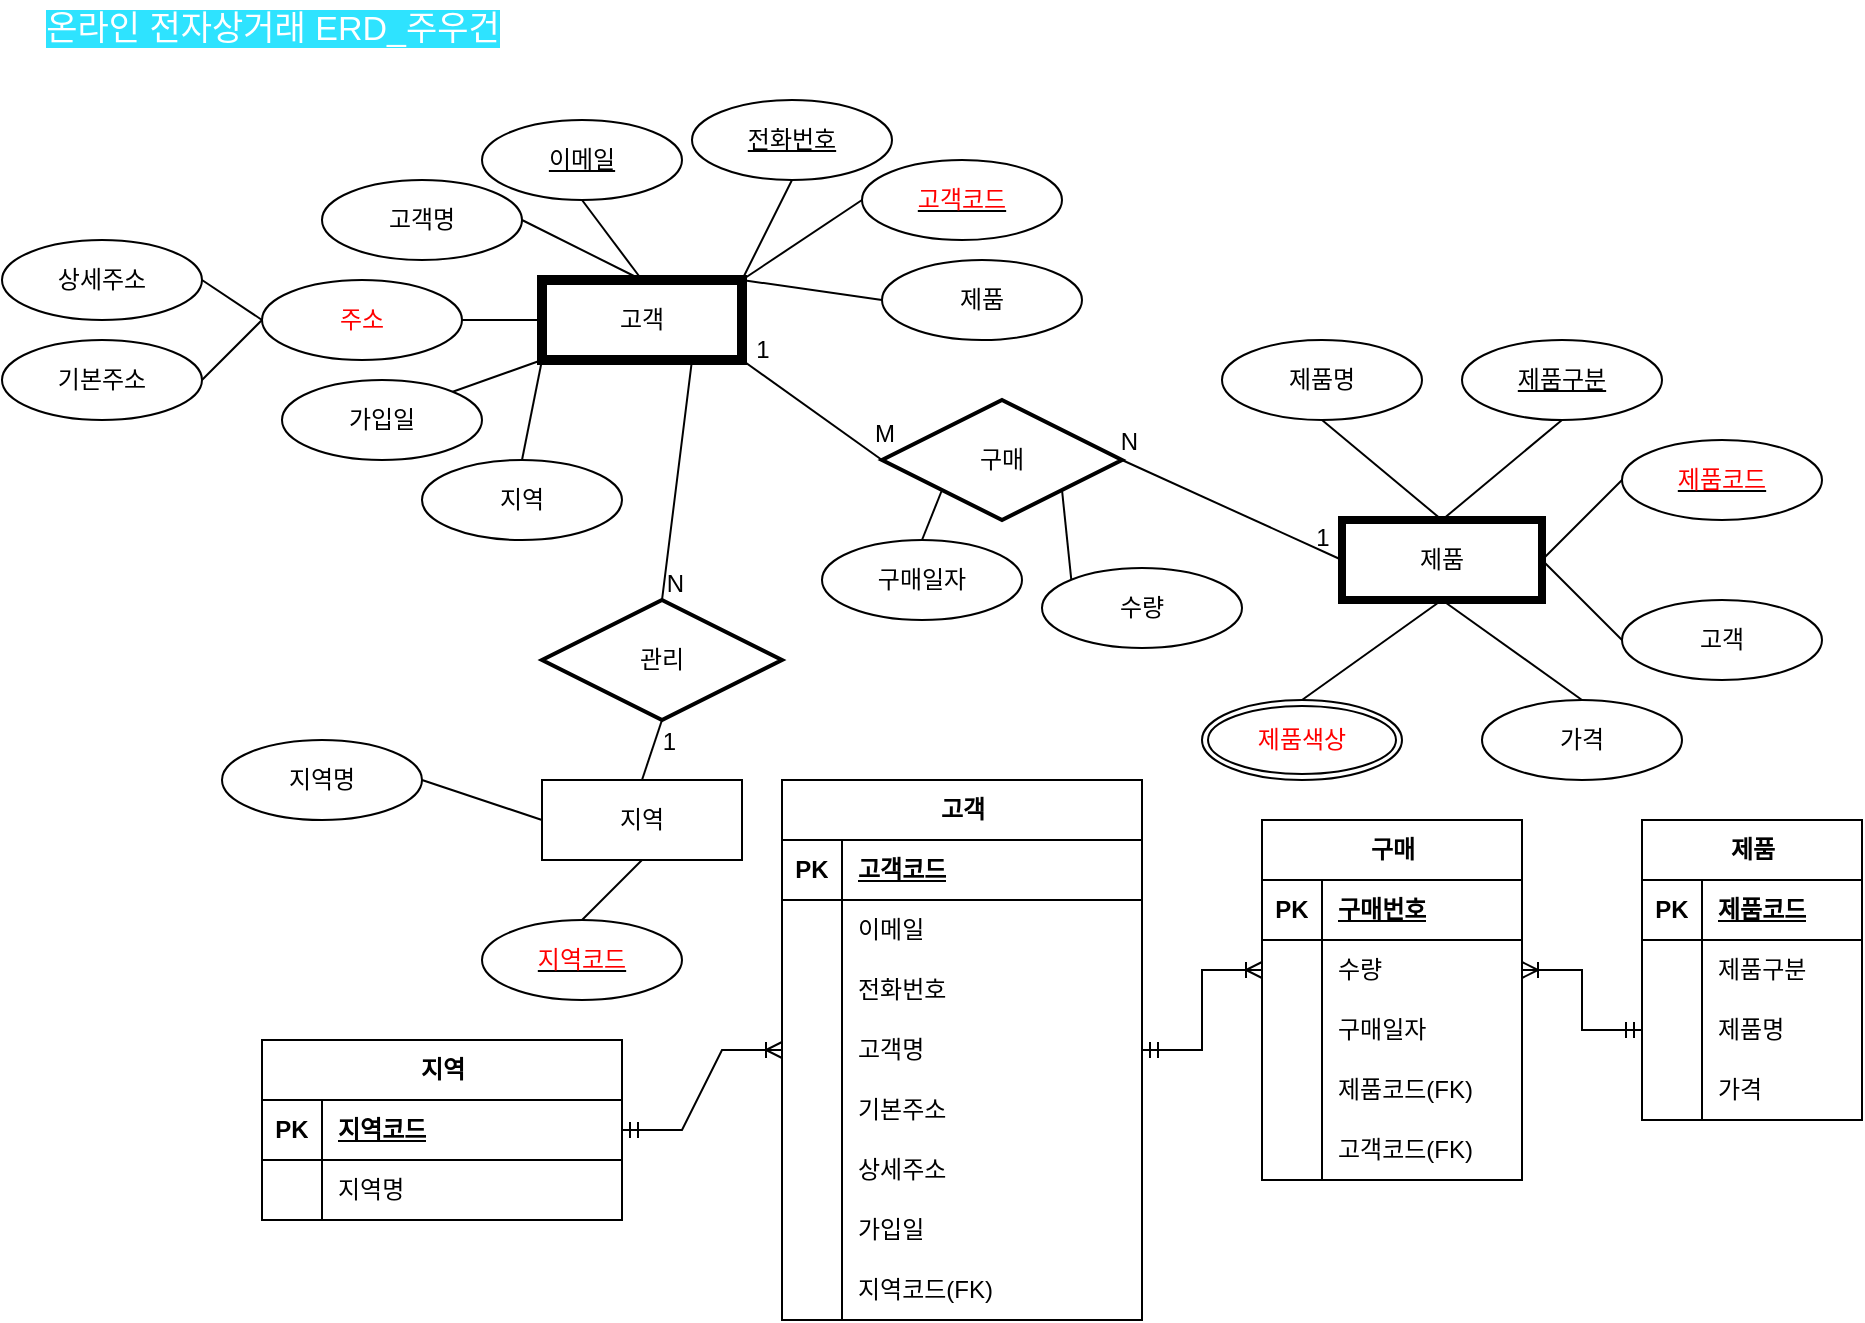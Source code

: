 <mxfile version="22.1.16" type="github">
  <diagram name="페이지-1" id="nj3TY9anS_ZJPsa495sF">
    <mxGraphModel dx="1656" dy="1578" grid="1" gridSize="10" guides="1" tooltips="1" connect="1" arrows="1" fold="1" page="0" pageScale="1" pageWidth="827" pageHeight="1169" background="none" math="0" shadow="0">
      <root>
        <mxCell id="0" />
        <mxCell id="1" parent="0" />
        <mxCell id="F7z5iJE-Bw2obRy6YbAB-9" value="고객" style="whiteSpace=wrap;html=1;align=center;strokeWidth=5;" parent="1" vertex="1">
          <mxGeometry x="-210" y="-460" width="100" height="40" as="geometry" />
        </mxCell>
        <mxCell id="F7z5iJE-Bw2obRy6YbAB-11" value="&lt;u&gt;이메일&lt;/u&gt;" style="ellipse;whiteSpace=wrap;html=1;align=center;" parent="1" vertex="1">
          <mxGeometry x="-240" y="-540" width="100" height="40" as="geometry" />
        </mxCell>
        <mxCell id="F7z5iJE-Bw2obRy6YbAB-12" value="&lt;u&gt;&lt;font color=&quot;#ff0000&quot;&gt;고객코드&lt;/font&gt;&lt;/u&gt;" style="ellipse;whiteSpace=wrap;html=1;align=center;" parent="1" vertex="1">
          <mxGeometry x="-50" y="-520" width="100" height="40" as="geometry" />
        </mxCell>
        <mxCell id="F7z5iJE-Bw2obRy6YbAB-13" value="고객명" style="ellipse;whiteSpace=wrap;html=1;align=center;" parent="1" vertex="1">
          <mxGeometry x="-320" y="-510" width="100" height="40" as="geometry" />
        </mxCell>
        <mxCell id="F7z5iJE-Bw2obRy6YbAB-14" value="제품" style="ellipse;whiteSpace=wrap;html=1;align=center;" parent="1" vertex="1">
          <mxGeometry x="-40" y="-470" width="100" height="40" as="geometry" />
        </mxCell>
        <mxCell id="F7z5iJE-Bw2obRy6YbAB-15" value="&lt;font color=&quot;#ff0000&quot;&gt;주소&lt;/font&gt;" style="ellipse;whiteSpace=wrap;html=1;align=center;rotation=0;" parent="1" vertex="1">
          <mxGeometry x="-350" y="-460" width="100" height="40" as="geometry" />
        </mxCell>
        <mxCell id="F7z5iJE-Bw2obRy6YbAB-16" value="가입일" style="ellipse;whiteSpace=wrap;html=1;align=center;" parent="1" vertex="1">
          <mxGeometry x="-340" y="-410" width="100" height="40" as="geometry" />
        </mxCell>
        <mxCell id="F7z5iJE-Bw2obRy6YbAB-17" value="&lt;u&gt;전화번호&lt;/u&gt;" style="ellipse;whiteSpace=wrap;html=1;align=center;" parent="1" vertex="1">
          <mxGeometry x="-135" y="-550" width="100" height="40" as="geometry" />
        </mxCell>
        <mxCell id="F7z5iJE-Bw2obRy6YbAB-18" value="지역" style="ellipse;whiteSpace=wrap;html=1;align=center;" parent="1" vertex="1">
          <mxGeometry x="-270" y="-370" width="100" height="40" as="geometry" />
        </mxCell>
        <mxCell id="F7z5iJE-Bw2obRy6YbAB-20" value="" style="endArrow=none;html=1;rounded=0;exitX=0;exitY=0.5;exitDx=0;exitDy=0;entryX=1;entryY=0;entryDx=0;entryDy=0;" parent="1" source="F7z5iJE-Bw2obRy6YbAB-12" target="F7z5iJE-Bw2obRy6YbAB-9" edge="1">
          <mxGeometry relative="1" as="geometry">
            <mxPoint x="90" y="-260" as="sourcePoint" />
            <mxPoint x="160" y="-280" as="targetPoint" />
          </mxGeometry>
        </mxCell>
        <mxCell id="F7z5iJE-Bw2obRy6YbAB-21" value="" style="endArrow=none;html=1;rounded=0;exitX=1;exitY=0;exitDx=0;exitDy=0;entryX=0;entryY=0.5;entryDx=0;entryDy=0;" parent="1" source="F7z5iJE-Bw2obRy6YbAB-9" target="F7z5iJE-Bw2obRy6YbAB-14" edge="1">
          <mxGeometry relative="1" as="geometry">
            <mxPoint x="30" y="-260" as="sourcePoint" />
            <mxPoint x="100" y="-280" as="targetPoint" />
          </mxGeometry>
        </mxCell>
        <mxCell id="F7z5iJE-Bw2obRy6YbAB-22" value="" style="endArrow=none;html=1;rounded=0;exitX=0;exitY=1;exitDx=0;exitDy=0;entryX=0.5;entryY=0;entryDx=0;entryDy=0;" parent="1" source="F7z5iJE-Bw2obRy6YbAB-9" target="F7z5iJE-Bw2obRy6YbAB-18" edge="1">
          <mxGeometry relative="1" as="geometry">
            <mxPoint x="-70" y="-260" as="sourcePoint" />
            <mxPoint y="-280" as="targetPoint" />
          </mxGeometry>
        </mxCell>
        <mxCell id="F7z5iJE-Bw2obRy6YbAB-23" value="" style="endArrow=none;html=1;rounded=0;entryX=0;entryY=1;entryDx=0;entryDy=0;exitX=1;exitY=0;exitDx=0;exitDy=0;" parent="1" source="F7z5iJE-Bw2obRy6YbAB-16" target="F7z5iJE-Bw2obRy6YbAB-9" edge="1">
          <mxGeometry relative="1" as="geometry">
            <mxPoint x="-170" y="-260" as="sourcePoint" />
            <mxPoint x="-100" y="-280" as="targetPoint" />
          </mxGeometry>
        </mxCell>
        <mxCell id="F7z5iJE-Bw2obRy6YbAB-24" value="" style="endArrow=none;html=1;rounded=0;exitX=1;exitY=0.5;exitDx=0;exitDy=0;entryX=0;entryY=0.5;entryDx=0;entryDy=0;" parent="1" source="F7z5iJE-Bw2obRy6YbAB-15" target="F7z5iJE-Bw2obRy6YbAB-9" edge="1">
          <mxGeometry relative="1" as="geometry">
            <mxPoint x="160" y="-280" as="sourcePoint" />
            <mxPoint x="230" y="-300" as="targetPoint" />
          </mxGeometry>
        </mxCell>
        <mxCell id="F7z5iJE-Bw2obRy6YbAB-25" value="" style="endArrow=none;html=1;rounded=0;exitX=1;exitY=0.5;exitDx=0;exitDy=0;entryX=0.5;entryY=0;entryDx=0;entryDy=0;" parent="1" source="F7z5iJE-Bw2obRy6YbAB-13" target="F7z5iJE-Bw2obRy6YbAB-9" edge="1">
          <mxGeometry relative="1" as="geometry">
            <mxPoint x="160" y="-310" as="sourcePoint" />
            <mxPoint x="230" y="-330" as="targetPoint" />
          </mxGeometry>
        </mxCell>
        <mxCell id="F7z5iJE-Bw2obRy6YbAB-26" value="" style="endArrow=none;html=1;rounded=0;exitX=0.5;exitY=0;exitDx=0;exitDy=0;entryX=0.5;entryY=1;entryDx=0;entryDy=0;" parent="1" source="F7z5iJE-Bw2obRy6YbAB-9" target="F7z5iJE-Bw2obRy6YbAB-11" edge="1">
          <mxGeometry relative="1" as="geometry">
            <mxPoint x="160" y="-330" as="sourcePoint" />
            <mxPoint x="230" y="-350" as="targetPoint" />
          </mxGeometry>
        </mxCell>
        <mxCell id="F7z5iJE-Bw2obRy6YbAB-27" value="" style="endArrow=none;html=1;rounded=0;entryX=0.5;entryY=1;entryDx=0;entryDy=0;exitX=1;exitY=0;exitDx=0;exitDy=0;" parent="1" source="F7z5iJE-Bw2obRy6YbAB-9" target="F7z5iJE-Bw2obRy6YbAB-17" edge="1">
          <mxGeometry relative="1" as="geometry">
            <mxPoint x="-150" y="-470" as="sourcePoint" />
            <mxPoint x="-80" y="-490" as="targetPoint" />
          </mxGeometry>
        </mxCell>
        <mxCell id="F7z5iJE-Bw2obRy6YbAB-28" value="상세주소" style="ellipse;whiteSpace=wrap;html=1;align=center;" parent="1" vertex="1">
          <mxGeometry x="-480" y="-480" width="100" height="40" as="geometry" />
        </mxCell>
        <mxCell id="F7z5iJE-Bw2obRy6YbAB-29" value="기본주소" style="ellipse;whiteSpace=wrap;html=1;align=center;" parent="1" vertex="1">
          <mxGeometry x="-480" y="-430" width="100" height="40" as="geometry" />
        </mxCell>
        <mxCell id="F7z5iJE-Bw2obRy6YbAB-30" value="" style="endArrow=none;html=1;rounded=0;exitX=1;exitY=0.5;exitDx=0;exitDy=0;entryX=0;entryY=0.5;entryDx=0;entryDy=0;" parent="1" source="F7z5iJE-Bw2obRy6YbAB-28" target="F7z5iJE-Bw2obRy6YbAB-15" edge="1">
          <mxGeometry relative="1" as="geometry">
            <mxPoint x="120" y="-270" as="sourcePoint" />
            <mxPoint x="280" y="-270" as="targetPoint" />
          </mxGeometry>
        </mxCell>
        <mxCell id="F7z5iJE-Bw2obRy6YbAB-31" value="" style="endArrow=none;html=1;rounded=0;entryX=0;entryY=0.5;entryDx=0;entryDy=0;exitX=1;exitY=0.5;exitDx=0;exitDy=0;" parent="1" source="F7z5iJE-Bw2obRy6YbAB-29" target="F7z5iJE-Bw2obRy6YbAB-15" edge="1">
          <mxGeometry relative="1" as="geometry">
            <mxPoint x="120" y="-270" as="sourcePoint" />
            <mxPoint x="280" y="-270" as="targetPoint" />
          </mxGeometry>
        </mxCell>
        <mxCell id="F7z5iJE-Bw2obRy6YbAB-32" value="지역" style="whiteSpace=wrap;html=1;align=center;" parent="1" vertex="1">
          <mxGeometry x="-210" y="-210" width="100" height="40" as="geometry" />
        </mxCell>
        <mxCell id="F7z5iJE-Bw2obRy6YbAB-33" value="지역명" style="ellipse;whiteSpace=wrap;html=1;align=center;" parent="1" vertex="1">
          <mxGeometry x="-370" y="-230" width="100" height="40" as="geometry" />
        </mxCell>
        <mxCell id="F7z5iJE-Bw2obRy6YbAB-34" value="&lt;u&gt;&lt;font color=&quot;#ff0000&quot;&gt;지역코드&lt;/font&gt;&lt;/u&gt;" style="ellipse;whiteSpace=wrap;html=1;align=center;" parent="1" vertex="1">
          <mxGeometry x="-240" y="-140" width="100" height="40" as="geometry" />
        </mxCell>
        <mxCell id="F7z5iJE-Bw2obRy6YbAB-35" value="" style="endArrow=none;html=1;rounded=0;entryX=0.5;entryY=0;entryDx=0;entryDy=0;exitX=0.5;exitY=1;exitDx=0;exitDy=0;" parent="1" source="F7z5iJE-Bw2obRy6YbAB-32" target="F7z5iJE-Bw2obRy6YbAB-34" edge="1">
          <mxGeometry relative="1" as="geometry">
            <mxPoint x="-50" y="-150" as="sourcePoint" />
            <mxPoint x="110" y="-150" as="targetPoint" />
          </mxGeometry>
        </mxCell>
        <mxCell id="F7z5iJE-Bw2obRy6YbAB-36" value="" style="endArrow=none;html=1;rounded=0;exitX=1;exitY=0.5;exitDx=0;exitDy=0;entryX=0;entryY=0.5;entryDx=0;entryDy=0;" parent="1" source="F7z5iJE-Bw2obRy6YbAB-33" target="F7z5iJE-Bw2obRy6YbAB-32" edge="1">
          <mxGeometry relative="1" as="geometry">
            <mxPoint x="110" y="-220" as="sourcePoint" />
            <mxPoint x="-220" y="-170" as="targetPoint" />
          </mxGeometry>
        </mxCell>
        <mxCell id="F7z5iJE-Bw2obRy6YbAB-37" value="제품" style="whiteSpace=wrap;html=1;align=center;strokeWidth=4;" parent="1" vertex="1">
          <mxGeometry x="190" y="-340" width="100" height="40" as="geometry" />
        </mxCell>
        <mxCell id="F7z5iJE-Bw2obRy6YbAB-38" value="제품명" style="ellipse;whiteSpace=wrap;html=1;align=center;" parent="1" vertex="1">
          <mxGeometry x="130" y="-430" width="100" height="40" as="geometry" />
        </mxCell>
        <mxCell id="F7z5iJE-Bw2obRy6YbAB-39" value="&lt;u&gt;&lt;font color=&quot;#ff0000&quot;&gt;제품코드&lt;/font&gt;&lt;/u&gt;" style="ellipse;whiteSpace=wrap;html=1;align=center;" parent="1" vertex="1">
          <mxGeometry x="330" y="-380" width="100" height="40" as="geometry" />
        </mxCell>
        <mxCell id="F7z5iJE-Bw2obRy6YbAB-40" value="고객" style="ellipse;whiteSpace=wrap;html=1;align=center;" parent="1" vertex="1">
          <mxGeometry x="330" y="-300" width="100" height="40" as="geometry" />
        </mxCell>
        <mxCell id="F7z5iJE-Bw2obRy6YbAB-42" value="&lt;u&gt;제품구분&lt;/u&gt;" style="ellipse;whiteSpace=wrap;html=1;align=center;" parent="1" vertex="1">
          <mxGeometry x="250" y="-430" width="100" height="40" as="geometry" />
        </mxCell>
        <mxCell id="F7z5iJE-Bw2obRy6YbAB-43" value="가격" style="ellipse;whiteSpace=wrap;html=1;align=center;" parent="1" vertex="1">
          <mxGeometry x="260" y="-250" width="100" height="40" as="geometry" />
        </mxCell>
        <mxCell id="F7z5iJE-Bw2obRy6YbAB-44" value="" style="endArrow=none;html=1;rounded=0;exitX=0;exitY=0.5;exitDx=0;exitDy=0;entryX=1;entryY=0.5;entryDx=0;entryDy=0;" parent="1" source="F7z5iJE-Bw2obRy6YbAB-39" target="F7z5iJE-Bw2obRy6YbAB-37" edge="1">
          <mxGeometry relative="1" as="geometry">
            <mxPoint x="490" y="-140" as="sourcePoint" />
            <mxPoint x="560" y="-160" as="targetPoint" />
          </mxGeometry>
        </mxCell>
        <mxCell id="F7z5iJE-Bw2obRy6YbAB-45" value="" style="endArrow=none;html=1;rounded=0;exitX=1;exitY=0.5;exitDx=0;exitDy=0;entryX=0;entryY=0.5;entryDx=0;entryDy=0;" parent="1" source="F7z5iJE-Bw2obRy6YbAB-37" target="F7z5iJE-Bw2obRy6YbAB-40" edge="1">
          <mxGeometry relative="1" as="geometry">
            <mxPoint x="430" y="-140" as="sourcePoint" />
            <mxPoint x="500" y="-160" as="targetPoint" />
          </mxGeometry>
        </mxCell>
        <mxCell id="F7z5iJE-Bw2obRy6YbAB-46" value="" style="endArrow=none;html=1;rounded=0;exitX=0.5;exitY=1;exitDx=0;exitDy=0;entryX=0.5;entryY=0;entryDx=0;entryDy=0;" parent="1" source="F7z5iJE-Bw2obRy6YbAB-37" target="F7z5iJE-Bw2obRy6YbAB-43" edge="1">
          <mxGeometry relative="1" as="geometry">
            <mxPoint x="330" y="-140" as="sourcePoint" />
            <mxPoint x="400" y="-160" as="targetPoint" />
          </mxGeometry>
        </mxCell>
        <mxCell id="F7z5iJE-Bw2obRy6YbAB-47" value="" style="endArrow=none;html=1;rounded=0;entryX=0.5;entryY=1;entryDx=0;entryDy=0;exitX=0.5;exitY=0;exitDx=0;exitDy=0;" parent="1" source="F7z5iJE-Bw2obRy6YbAB-52" target="F7z5iJE-Bw2obRy6YbAB-37" edge="1">
          <mxGeometry relative="1" as="geometry">
            <mxPoint x="180" y="-280" as="sourcePoint" />
            <mxPoint x="300" y="-160" as="targetPoint" />
          </mxGeometry>
        </mxCell>
        <mxCell id="F7z5iJE-Bw2obRy6YbAB-50" value="" style="endArrow=none;html=1;rounded=0;exitX=0.5;exitY=0;exitDx=0;exitDy=0;entryX=0.5;entryY=1;entryDx=0;entryDy=0;" parent="1" source="F7z5iJE-Bw2obRy6YbAB-37" target="F7z5iJE-Bw2obRy6YbAB-38" edge="1">
          <mxGeometry relative="1" as="geometry">
            <mxPoint x="560" y="-210" as="sourcePoint" />
            <mxPoint x="630" y="-230" as="targetPoint" />
          </mxGeometry>
        </mxCell>
        <mxCell id="F7z5iJE-Bw2obRy6YbAB-51" value="" style="endArrow=none;html=1;rounded=0;entryX=0.5;entryY=1;entryDx=0;entryDy=0;exitX=0.5;exitY=0;exitDx=0;exitDy=0;" parent="1" source="F7z5iJE-Bw2obRy6YbAB-37" target="F7z5iJE-Bw2obRy6YbAB-42" edge="1">
          <mxGeometry relative="1" as="geometry">
            <mxPoint x="250" y="-350" as="sourcePoint" />
            <mxPoint x="320" y="-370" as="targetPoint" />
          </mxGeometry>
        </mxCell>
        <mxCell id="F7z5iJE-Bw2obRy6YbAB-52" value="&lt;font color=&quot;#ff0000&quot;&gt;제품색상&lt;/font&gt;" style="ellipse;shape=doubleEllipse;margin=3;whiteSpace=wrap;html=1;align=center;" parent="1" vertex="1">
          <mxGeometry x="120" y="-250" width="100" height="40" as="geometry" />
        </mxCell>
        <mxCell id="F7z5iJE-Bw2obRy6YbAB-55" value="구매" style="shape=rhombus;perimeter=rhombusPerimeter;whiteSpace=wrap;html=1;align=center;strokeWidth=2;" parent="1" vertex="1">
          <mxGeometry x="-40" y="-400" width="120" height="60" as="geometry" />
        </mxCell>
        <mxCell id="F7z5iJE-Bw2obRy6YbAB-58" value="" style="endArrow=none;html=1;rounded=0;exitX=1;exitY=1;exitDx=0;exitDy=0;entryX=0;entryY=0.5;entryDx=0;entryDy=0;" parent="1" source="F7z5iJE-Bw2obRy6YbAB-9" target="F7z5iJE-Bw2obRy6YbAB-55" edge="1">
          <mxGeometry relative="1" as="geometry">
            <mxPoint x="-150" y="-270" as="sourcePoint" />
            <mxPoint x="10" y="-270" as="targetPoint" />
          </mxGeometry>
        </mxCell>
        <mxCell id="F7z5iJE-Bw2obRy6YbAB-59" value="N" style="resizable=0;html=1;whiteSpace=wrap;align=right;verticalAlign=bottom;" parent="F7z5iJE-Bw2obRy6YbAB-58" connectable="0" vertex="1">
          <mxGeometry x="1" relative="1" as="geometry">
            <mxPoint x="130" as="offset" />
          </mxGeometry>
        </mxCell>
        <mxCell id="F7z5iJE-Bw2obRy6YbAB-62" value="" style="endArrow=none;html=1;rounded=0;entryX=0;entryY=0.5;entryDx=0;entryDy=0;exitX=1;exitY=0.5;exitDx=0;exitDy=0;" parent="1" source="F7z5iJE-Bw2obRy6YbAB-55" target="F7z5iJE-Bw2obRy6YbAB-37" edge="1">
          <mxGeometry relative="1" as="geometry">
            <mxPoint x="-150" y="-270" as="sourcePoint" />
            <mxPoint x="10" y="-270" as="targetPoint" />
          </mxGeometry>
        </mxCell>
        <mxCell id="F7z5iJE-Bw2obRy6YbAB-63" value="M" style="text;html=1;align=center;verticalAlign=middle;resizable=0;points=[];autosize=1;strokeColor=none;fillColor=none;rotation=0;" parent="1" vertex="1">
          <mxGeometry x="-54" y="-398" width="30" height="30" as="geometry" />
        </mxCell>
        <mxCell id="F7z5iJE-Bw2obRy6YbAB-64" value="관리" style="shape=rhombus;perimeter=rhombusPerimeter;whiteSpace=wrap;html=1;align=center;strokeWidth=2;" parent="1" vertex="1">
          <mxGeometry x="-210" y="-300" width="120" height="60" as="geometry" />
        </mxCell>
        <mxCell id="F7z5iJE-Bw2obRy6YbAB-65" value="" style="endArrow=none;html=1;rounded=0;exitX=0.75;exitY=1;exitDx=0;exitDy=0;entryX=0.5;entryY=0;entryDx=0;entryDy=0;" parent="1" source="F7z5iJE-Bw2obRy6YbAB-9" target="F7z5iJE-Bw2obRy6YbAB-64" edge="1">
          <mxGeometry relative="1" as="geometry">
            <mxPoint x="-150" y="-270" as="sourcePoint" />
            <mxPoint x="10" y="-270" as="targetPoint" />
          </mxGeometry>
        </mxCell>
        <mxCell id="F7z5iJE-Bw2obRy6YbAB-66" value="N" style="resizable=0;html=1;whiteSpace=wrap;align=right;verticalAlign=bottom;" parent="F7z5iJE-Bw2obRy6YbAB-65" connectable="0" vertex="1">
          <mxGeometry x="1" relative="1" as="geometry">
            <mxPoint x="13" as="offset" />
          </mxGeometry>
        </mxCell>
        <mxCell id="F7z5iJE-Bw2obRy6YbAB-67" value="" style="endArrow=none;html=1;rounded=0;entryX=0.5;entryY=1;entryDx=0;entryDy=0;exitX=0.5;exitY=0;exitDx=0;exitDy=0;" parent="1" source="F7z5iJE-Bw2obRy6YbAB-32" target="F7z5iJE-Bw2obRy6YbAB-64" edge="1">
          <mxGeometry relative="1" as="geometry">
            <mxPoint x="-150" y="-270" as="sourcePoint" />
            <mxPoint x="10" y="-270" as="targetPoint" />
          </mxGeometry>
        </mxCell>
        <mxCell id="F7z5iJE-Bw2obRy6YbAB-68" value="1" style="resizable=0;html=1;whiteSpace=wrap;align=right;verticalAlign=bottom;" parent="F7z5iJE-Bw2obRy6YbAB-67" connectable="0" vertex="1">
          <mxGeometry x="1" relative="1" as="geometry">
            <mxPoint x="9" y="19" as="offset" />
          </mxGeometry>
        </mxCell>
        <mxCell id="F7z5iJE-Bw2obRy6YbAB-69" value="1" style="text;html=1;align=center;verticalAlign=middle;resizable=0;points=[];autosize=1;strokeColor=none;fillColor=none;" parent="1" vertex="1">
          <mxGeometry x="165" y="-346" width="30" height="30" as="geometry" />
        </mxCell>
        <mxCell id="F7z5iJE-Bw2obRy6YbAB-70" value="1" style="text;html=1;align=center;verticalAlign=middle;resizable=0;points=[];autosize=1;strokeColor=none;fillColor=none;" parent="1" vertex="1">
          <mxGeometry x="-115" y="-440" width="30" height="30" as="geometry" />
        </mxCell>
        <mxCell id="F7z5iJE-Bw2obRy6YbAB-71" value="구매일자" style="ellipse;whiteSpace=wrap;html=1;align=center;" parent="1" vertex="1">
          <mxGeometry x="-70" y="-330" width="100" height="40" as="geometry" />
        </mxCell>
        <mxCell id="F7z5iJE-Bw2obRy6YbAB-72" value="수량" style="ellipse;whiteSpace=wrap;html=1;align=center;" parent="1" vertex="1">
          <mxGeometry x="40" y="-316" width="100" height="40" as="geometry" />
        </mxCell>
        <mxCell id="F7z5iJE-Bw2obRy6YbAB-75" value="" style="endArrow=none;html=1;rounded=0;entryX=0;entryY=1;entryDx=0;entryDy=0;exitX=0.5;exitY=0;exitDx=0;exitDy=0;" parent="1" source="F7z5iJE-Bw2obRy6YbAB-71" target="F7z5iJE-Bw2obRy6YbAB-55" edge="1">
          <mxGeometry relative="1" as="geometry">
            <mxPoint x="-150" y="-270" as="sourcePoint" />
            <mxPoint x="10" y="-270" as="targetPoint" />
          </mxGeometry>
        </mxCell>
        <mxCell id="F7z5iJE-Bw2obRy6YbAB-78" value="" style="endArrow=none;html=1;rounded=0;entryX=0;entryY=0;entryDx=0;entryDy=0;exitX=1;exitY=1;exitDx=0;exitDy=0;" parent="1" source="F7z5iJE-Bw2obRy6YbAB-55" target="F7z5iJE-Bw2obRy6YbAB-72" edge="1">
          <mxGeometry relative="1" as="geometry">
            <mxPoint x="-150" y="-270" as="sourcePoint" />
            <mxPoint x="10" y="-270" as="targetPoint" />
          </mxGeometry>
        </mxCell>
        <mxCell id="F7z5iJE-Bw2obRy6YbAB-80" value="&lt;font style=&quot;font-size: 17px; background-color: rgb(46, 227, 255);&quot; color=&quot;#ffffff&quot;&gt;온라인 전자상거래 ERD_주우건&lt;/font&gt;" style="text;html=1;align=center;verticalAlign=middle;resizable=0;points=[];autosize=1;strokeColor=none;fillColor=none;strokeWidth=0;" parent="1" vertex="1">
          <mxGeometry x="-480" y="-600" width="270" height="30" as="geometry" />
        </mxCell>
        <mxCell id="hlbPYhZbtgdgtaHODrl--48" value="제품" style="shape=table;startSize=30;container=1;collapsible=1;childLayout=tableLayout;fixedRows=1;rowLines=0;fontStyle=1;align=center;resizeLast=1;html=1;" vertex="1" parent="1">
          <mxGeometry x="340" y="-190" width="110" height="150" as="geometry" />
        </mxCell>
        <mxCell id="hlbPYhZbtgdgtaHODrl--49" value="" style="shape=tableRow;horizontal=0;startSize=0;swimlaneHead=0;swimlaneBody=0;fillColor=none;collapsible=0;dropTarget=0;points=[[0,0.5],[1,0.5]];portConstraint=eastwest;top=0;left=0;right=0;bottom=1;" vertex="1" parent="hlbPYhZbtgdgtaHODrl--48">
          <mxGeometry y="30" width="110" height="30" as="geometry" />
        </mxCell>
        <mxCell id="hlbPYhZbtgdgtaHODrl--50" value="PK" style="shape=partialRectangle;connectable=0;fillColor=none;top=0;left=0;bottom=0;right=0;fontStyle=1;overflow=hidden;whiteSpace=wrap;html=1;" vertex="1" parent="hlbPYhZbtgdgtaHODrl--49">
          <mxGeometry width="30" height="30" as="geometry">
            <mxRectangle width="30" height="30" as="alternateBounds" />
          </mxGeometry>
        </mxCell>
        <mxCell id="hlbPYhZbtgdgtaHODrl--51" value="제품코드" style="shape=partialRectangle;connectable=0;fillColor=none;top=0;left=0;bottom=0;right=0;align=left;spacingLeft=6;fontStyle=5;overflow=hidden;whiteSpace=wrap;html=1;" vertex="1" parent="hlbPYhZbtgdgtaHODrl--49">
          <mxGeometry x="30" width="80" height="30" as="geometry">
            <mxRectangle width="80" height="30" as="alternateBounds" />
          </mxGeometry>
        </mxCell>
        <mxCell id="hlbPYhZbtgdgtaHODrl--52" value="" style="shape=tableRow;horizontal=0;startSize=0;swimlaneHead=0;swimlaneBody=0;fillColor=none;collapsible=0;dropTarget=0;points=[[0,0.5],[1,0.5]];portConstraint=eastwest;top=0;left=0;right=0;bottom=0;" vertex="1" parent="hlbPYhZbtgdgtaHODrl--48">
          <mxGeometry y="60" width="110" height="30" as="geometry" />
        </mxCell>
        <mxCell id="hlbPYhZbtgdgtaHODrl--53" value="" style="shape=partialRectangle;connectable=0;fillColor=none;top=0;left=0;bottom=0;right=0;editable=1;overflow=hidden;whiteSpace=wrap;html=1;" vertex="1" parent="hlbPYhZbtgdgtaHODrl--52">
          <mxGeometry width="30" height="30" as="geometry">
            <mxRectangle width="30" height="30" as="alternateBounds" />
          </mxGeometry>
        </mxCell>
        <mxCell id="hlbPYhZbtgdgtaHODrl--54" value="제품구분" style="shape=partialRectangle;connectable=0;fillColor=none;top=0;left=0;bottom=0;right=0;align=left;spacingLeft=6;overflow=hidden;whiteSpace=wrap;html=1;" vertex="1" parent="hlbPYhZbtgdgtaHODrl--52">
          <mxGeometry x="30" width="80" height="30" as="geometry">
            <mxRectangle width="80" height="30" as="alternateBounds" />
          </mxGeometry>
        </mxCell>
        <mxCell id="hlbPYhZbtgdgtaHODrl--55" value="" style="shape=tableRow;horizontal=0;startSize=0;swimlaneHead=0;swimlaneBody=0;fillColor=none;collapsible=0;dropTarget=0;points=[[0,0.5],[1,0.5]];portConstraint=eastwest;top=0;left=0;right=0;bottom=0;" vertex="1" parent="hlbPYhZbtgdgtaHODrl--48">
          <mxGeometry y="90" width="110" height="30" as="geometry" />
        </mxCell>
        <mxCell id="hlbPYhZbtgdgtaHODrl--56" value="" style="shape=partialRectangle;connectable=0;fillColor=none;top=0;left=0;bottom=0;right=0;editable=1;overflow=hidden;whiteSpace=wrap;html=1;" vertex="1" parent="hlbPYhZbtgdgtaHODrl--55">
          <mxGeometry width="30" height="30" as="geometry">
            <mxRectangle width="30" height="30" as="alternateBounds" />
          </mxGeometry>
        </mxCell>
        <mxCell id="hlbPYhZbtgdgtaHODrl--57" value="제품명" style="shape=partialRectangle;connectable=0;fillColor=none;top=0;left=0;bottom=0;right=0;align=left;spacingLeft=6;overflow=hidden;whiteSpace=wrap;html=1;" vertex="1" parent="hlbPYhZbtgdgtaHODrl--55">
          <mxGeometry x="30" width="80" height="30" as="geometry">
            <mxRectangle width="80" height="30" as="alternateBounds" />
          </mxGeometry>
        </mxCell>
        <mxCell id="hlbPYhZbtgdgtaHODrl--58" value="" style="shape=tableRow;horizontal=0;startSize=0;swimlaneHead=0;swimlaneBody=0;fillColor=none;collapsible=0;dropTarget=0;points=[[0,0.5],[1,0.5]];portConstraint=eastwest;top=0;left=0;right=0;bottom=0;" vertex="1" parent="hlbPYhZbtgdgtaHODrl--48">
          <mxGeometry y="120" width="110" height="30" as="geometry" />
        </mxCell>
        <mxCell id="hlbPYhZbtgdgtaHODrl--59" value="" style="shape=partialRectangle;connectable=0;fillColor=none;top=0;left=0;bottom=0;right=0;editable=1;overflow=hidden;whiteSpace=wrap;html=1;" vertex="1" parent="hlbPYhZbtgdgtaHODrl--58">
          <mxGeometry width="30" height="30" as="geometry">
            <mxRectangle width="30" height="30" as="alternateBounds" />
          </mxGeometry>
        </mxCell>
        <mxCell id="hlbPYhZbtgdgtaHODrl--60" value="가격" style="shape=partialRectangle;connectable=0;fillColor=none;top=0;left=0;bottom=0;right=0;align=left;spacingLeft=6;overflow=hidden;whiteSpace=wrap;html=1;" vertex="1" parent="hlbPYhZbtgdgtaHODrl--58">
          <mxGeometry x="30" width="80" height="30" as="geometry">
            <mxRectangle width="80" height="30" as="alternateBounds" />
          </mxGeometry>
        </mxCell>
        <mxCell id="hlbPYhZbtgdgtaHODrl--78" value="지역" style="shape=table;startSize=30;container=1;collapsible=1;childLayout=tableLayout;fixedRows=1;rowLines=0;fontStyle=1;align=center;resizeLast=1;html=1;" vertex="1" parent="1">
          <mxGeometry x="-350" y="-80" width="180" height="90" as="geometry" />
        </mxCell>
        <mxCell id="hlbPYhZbtgdgtaHODrl--79" value="" style="shape=tableRow;horizontal=0;startSize=0;swimlaneHead=0;swimlaneBody=0;fillColor=none;collapsible=0;dropTarget=0;points=[[0,0.5],[1,0.5]];portConstraint=eastwest;top=0;left=0;right=0;bottom=1;" vertex="1" parent="hlbPYhZbtgdgtaHODrl--78">
          <mxGeometry y="30" width="180" height="30" as="geometry" />
        </mxCell>
        <mxCell id="hlbPYhZbtgdgtaHODrl--80" value="PK" style="shape=partialRectangle;connectable=0;fillColor=none;top=0;left=0;bottom=0;right=0;fontStyle=1;overflow=hidden;whiteSpace=wrap;html=1;" vertex="1" parent="hlbPYhZbtgdgtaHODrl--79">
          <mxGeometry width="30" height="30" as="geometry">
            <mxRectangle width="30" height="30" as="alternateBounds" />
          </mxGeometry>
        </mxCell>
        <mxCell id="hlbPYhZbtgdgtaHODrl--81" value="지역코드" style="shape=partialRectangle;connectable=0;fillColor=none;top=0;left=0;bottom=0;right=0;align=left;spacingLeft=6;fontStyle=5;overflow=hidden;whiteSpace=wrap;html=1;" vertex="1" parent="hlbPYhZbtgdgtaHODrl--79">
          <mxGeometry x="30" width="150" height="30" as="geometry">
            <mxRectangle width="150" height="30" as="alternateBounds" />
          </mxGeometry>
        </mxCell>
        <mxCell id="hlbPYhZbtgdgtaHODrl--82" value="" style="shape=tableRow;horizontal=0;startSize=0;swimlaneHead=0;swimlaneBody=0;fillColor=none;collapsible=0;dropTarget=0;points=[[0,0.5],[1,0.5]];portConstraint=eastwest;top=0;left=0;right=0;bottom=0;" vertex="1" parent="hlbPYhZbtgdgtaHODrl--78">
          <mxGeometry y="60" width="180" height="30" as="geometry" />
        </mxCell>
        <mxCell id="hlbPYhZbtgdgtaHODrl--83" value="" style="shape=partialRectangle;connectable=0;fillColor=none;top=0;left=0;bottom=0;right=0;editable=1;overflow=hidden;whiteSpace=wrap;html=1;" vertex="1" parent="hlbPYhZbtgdgtaHODrl--82">
          <mxGeometry width="30" height="30" as="geometry">
            <mxRectangle width="30" height="30" as="alternateBounds" />
          </mxGeometry>
        </mxCell>
        <mxCell id="hlbPYhZbtgdgtaHODrl--84" value="지역명" style="shape=partialRectangle;connectable=0;fillColor=none;top=0;left=0;bottom=0;right=0;align=left;spacingLeft=6;overflow=hidden;whiteSpace=wrap;html=1;" vertex="1" parent="hlbPYhZbtgdgtaHODrl--82">
          <mxGeometry x="30" width="150" height="30" as="geometry">
            <mxRectangle width="150" height="30" as="alternateBounds" />
          </mxGeometry>
        </mxCell>
        <mxCell id="hlbPYhZbtgdgtaHODrl--91" value="구매" style="shape=table;startSize=30;container=1;collapsible=1;childLayout=tableLayout;fixedRows=1;rowLines=0;fontStyle=1;align=center;resizeLast=1;html=1;" vertex="1" parent="1">
          <mxGeometry x="150" y="-190" width="130" height="180" as="geometry" />
        </mxCell>
        <mxCell id="hlbPYhZbtgdgtaHODrl--92" value="" style="shape=tableRow;horizontal=0;startSize=0;swimlaneHead=0;swimlaneBody=0;fillColor=none;collapsible=0;dropTarget=0;points=[[0,0.5],[1,0.5]];portConstraint=eastwest;top=0;left=0;right=0;bottom=1;" vertex="1" parent="hlbPYhZbtgdgtaHODrl--91">
          <mxGeometry y="30" width="130" height="30" as="geometry" />
        </mxCell>
        <mxCell id="hlbPYhZbtgdgtaHODrl--93" value="PK" style="shape=partialRectangle;connectable=0;fillColor=none;top=0;left=0;bottom=0;right=0;fontStyle=1;overflow=hidden;whiteSpace=wrap;html=1;" vertex="1" parent="hlbPYhZbtgdgtaHODrl--92">
          <mxGeometry width="30" height="30" as="geometry">
            <mxRectangle width="30" height="30" as="alternateBounds" />
          </mxGeometry>
        </mxCell>
        <mxCell id="hlbPYhZbtgdgtaHODrl--94" value="구매번호" style="shape=partialRectangle;connectable=0;fillColor=none;top=0;left=0;bottom=0;right=0;align=left;spacingLeft=6;fontStyle=5;overflow=hidden;whiteSpace=wrap;html=1;" vertex="1" parent="hlbPYhZbtgdgtaHODrl--92">
          <mxGeometry x="30" width="100" height="30" as="geometry">
            <mxRectangle width="100" height="30" as="alternateBounds" />
          </mxGeometry>
        </mxCell>
        <mxCell id="hlbPYhZbtgdgtaHODrl--95" value="" style="shape=tableRow;horizontal=0;startSize=0;swimlaneHead=0;swimlaneBody=0;fillColor=none;collapsible=0;dropTarget=0;points=[[0,0.5],[1,0.5]];portConstraint=eastwest;top=0;left=0;right=0;bottom=0;" vertex="1" parent="hlbPYhZbtgdgtaHODrl--91">
          <mxGeometry y="60" width="130" height="30" as="geometry" />
        </mxCell>
        <mxCell id="hlbPYhZbtgdgtaHODrl--96" value="" style="shape=partialRectangle;connectable=0;fillColor=none;top=0;left=0;bottom=0;right=0;editable=1;overflow=hidden;whiteSpace=wrap;html=1;" vertex="1" parent="hlbPYhZbtgdgtaHODrl--95">
          <mxGeometry width="30" height="30" as="geometry">
            <mxRectangle width="30" height="30" as="alternateBounds" />
          </mxGeometry>
        </mxCell>
        <mxCell id="hlbPYhZbtgdgtaHODrl--97" value="수량" style="shape=partialRectangle;connectable=0;fillColor=none;top=0;left=0;bottom=0;right=0;align=left;spacingLeft=6;overflow=hidden;whiteSpace=wrap;html=1;" vertex="1" parent="hlbPYhZbtgdgtaHODrl--95">
          <mxGeometry x="30" width="100" height="30" as="geometry">
            <mxRectangle width="100" height="30" as="alternateBounds" />
          </mxGeometry>
        </mxCell>
        <mxCell id="hlbPYhZbtgdgtaHODrl--98" value="" style="shape=tableRow;horizontal=0;startSize=0;swimlaneHead=0;swimlaneBody=0;fillColor=none;collapsible=0;dropTarget=0;points=[[0,0.5],[1,0.5]];portConstraint=eastwest;top=0;left=0;right=0;bottom=0;" vertex="1" parent="hlbPYhZbtgdgtaHODrl--91">
          <mxGeometry y="90" width="130" height="30" as="geometry" />
        </mxCell>
        <mxCell id="hlbPYhZbtgdgtaHODrl--99" value="" style="shape=partialRectangle;connectable=0;fillColor=none;top=0;left=0;bottom=0;right=0;editable=1;overflow=hidden;whiteSpace=wrap;html=1;" vertex="1" parent="hlbPYhZbtgdgtaHODrl--98">
          <mxGeometry width="30" height="30" as="geometry">
            <mxRectangle width="30" height="30" as="alternateBounds" />
          </mxGeometry>
        </mxCell>
        <mxCell id="hlbPYhZbtgdgtaHODrl--100" value="구매일자" style="shape=partialRectangle;connectable=0;fillColor=none;top=0;left=0;bottom=0;right=0;align=left;spacingLeft=6;overflow=hidden;whiteSpace=wrap;html=1;" vertex="1" parent="hlbPYhZbtgdgtaHODrl--98">
          <mxGeometry x="30" width="100" height="30" as="geometry">
            <mxRectangle width="100" height="30" as="alternateBounds" />
          </mxGeometry>
        </mxCell>
        <mxCell id="hlbPYhZbtgdgtaHODrl--104" value="" style="shape=tableRow;horizontal=0;startSize=0;swimlaneHead=0;swimlaneBody=0;fillColor=none;collapsible=0;dropTarget=0;points=[[0,0.5],[1,0.5]];portConstraint=eastwest;top=0;left=0;right=0;bottom=0;" vertex="1" parent="hlbPYhZbtgdgtaHODrl--91">
          <mxGeometry y="120" width="130" height="30" as="geometry" />
        </mxCell>
        <mxCell id="hlbPYhZbtgdgtaHODrl--105" value="" style="shape=partialRectangle;connectable=0;fillColor=none;top=0;left=0;bottom=0;right=0;editable=1;overflow=hidden;whiteSpace=wrap;html=1;" vertex="1" parent="hlbPYhZbtgdgtaHODrl--104">
          <mxGeometry width="30" height="30" as="geometry">
            <mxRectangle width="30" height="30" as="alternateBounds" />
          </mxGeometry>
        </mxCell>
        <mxCell id="hlbPYhZbtgdgtaHODrl--106" value="제품코드(FK)" style="shape=partialRectangle;connectable=0;fillColor=none;top=0;left=0;bottom=0;right=0;align=left;spacingLeft=6;overflow=hidden;whiteSpace=wrap;html=1;" vertex="1" parent="hlbPYhZbtgdgtaHODrl--104">
          <mxGeometry x="30" width="100" height="30" as="geometry">
            <mxRectangle width="100" height="30" as="alternateBounds" />
          </mxGeometry>
        </mxCell>
        <mxCell id="hlbPYhZbtgdgtaHODrl--107" value="" style="shape=tableRow;horizontal=0;startSize=0;swimlaneHead=0;swimlaneBody=0;fillColor=none;collapsible=0;dropTarget=0;points=[[0,0.5],[1,0.5]];portConstraint=eastwest;top=0;left=0;right=0;bottom=0;" vertex="1" parent="hlbPYhZbtgdgtaHODrl--91">
          <mxGeometry y="150" width="130" height="30" as="geometry" />
        </mxCell>
        <mxCell id="hlbPYhZbtgdgtaHODrl--108" value="" style="shape=partialRectangle;connectable=0;fillColor=none;top=0;left=0;bottom=0;right=0;editable=1;overflow=hidden;whiteSpace=wrap;html=1;" vertex="1" parent="hlbPYhZbtgdgtaHODrl--107">
          <mxGeometry width="30" height="30" as="geometry">
            <mxRectangle width="30" height="30" as="alternateBounds" />
          </mxGeometry>
        </mxCell>
        <mxCell id="hlbPYhZbtgdgtaHODrl--109" value="고객코드(FK)" style="shape=partialRectangle;connectable=0;fillColor=none;top=0;left=0;bottom=0;right=0;align=left;spacingLeft=6;overflow=hidden;whiteSpace=wrap;html=1;" vertex="1" parent="hlbPYhZbtgdgtaHODrl--107">
          <mxGeometry x="30" width="100" height="30" as="geometry">
            <mxRectangle width="100" height="30" as="alternateBounds" />
          </mxGeometry>
        </mxCell>
        <mxCell id="hlbPYhZbtgdgtaHODrl--1" value="고객" style="shape=table;startSize=30;container=1;collapsible=1;childLayout=tableLayout;fixedRows=1;rowLines=0;fontStyle=1;align=center;resizeLast=1;html=1;" vertex="1" parent="1">
          <mxGeometry x="-90" y="-210" width="180" height="270" as="geometry" />
        </mxCell>
        <mxCell id="hlbPYhZbtgdgtaHODrl--2" value="" style="shape=tableRow;horizontal=0;startSize=0;swimlaneHead=0;swimlaneBody=0;fillColor=none;collapsible=0;dropTarget=0;points=[[0,0.5],[1,0.5]];portConstraint=eastwest;top=0;left=0;right=0;bottom=1;" vertex="1" parent="hlbPYhZbtgdgtaHODrl--1">
          <mxGeometry y="30" width="180" height="30" as="geometry" />
        </mxCell>
        <mxCell id="hlbPYhZbtgdgtaHODrl--3" value="PK" style="shape=partialRectangle;connectable=0;fillColor=none;top=0;left=0;bottom=0;right=0;fontStyle=1;overflow=hidden;whiteSpace=wrap;html=1;" vertex="1" parent="hlbPYhZbtgdgtaHODrl--2">
          <mxGeometry width="30" height="30" as="geometry">
            <mxRectangle width="30" height="30" as="alternateBounds" />
          </mxGeometry>
        </mxCell>
        <mxCell id="hlbPYhZbtgdgtaHODrl--4" value="고객코드" style="shape=partialRectangle;connectable=0;fillColor=none;top=0;left=0;bottom=0;right=0;align=left;spacingLeft=6;fontStyle=5;overflow=hidden;whiteSpace=wrap;html=1;" vertex="1" parent="hlbPYhZbtgdgtaHODrl--2">
          <mxGeometry x="30" width="150" height="30" as="geometry">
            <mxRectangle width="150" height="30" as="alternateBounds" />
          </mxGeometry>
        </mxCell>
        <mxCell id="hlbPYhZbtgdgtaHODrl--5" value="" style="shape=tableRow;horizontal=0;startSize=0;swimlaneHead=0;swimlaneBody=0;fillColor=none;collapsible=0;dropTarget=0;points=[[0,0.5],[1,0.5]];portConstraint=eastwest;top=0;left=0;right=0;bottom=0;" vertex="1" parent="hlbPYhZbtgdgtaHODrl--1">
          <mxGeometry y="60" width="180" height="30" as="geometry" />
        </mxCell>
        <mxCell id="hlbPYhZbtgdgtaHODrl--6" value="" style="shape=partialRectangle;connectable=0;fillColor=none;top=0;left=0;bottom=0;right=0;editable=1;overflow=hidden;whiteSpace=wrap;html=1;" vertex="1" parent="hlbPYhZbtgdgtaHODrl--5">
          <mxGeometry width="30" height="30" as="geometry">
            <mxRectangle width="30" height="30" as="alternateBounds" />
          </mxGeometry>
        </mxCell>
        <mxCell id="hlbPYhZbtgdgtaHODrl--7" value="이메일" style="shape=partialRectangle;connectable=0;fillColor=none;top=0;left=0;bottom=0;right=0;align=left;spacingLeft=6;overflow=hidden;whiteSpace=wrap;html=1;" vertex="1" parent="hlbPYhZbtgdgtaHODrl--5">
          <mxGeometry x="30" width="150" height="30" as="geometry">
            <mxRectangle width="150" height="30" as="alternateBounds" />
          </mxGeometry>
        </mxCell>
        <mxCell id="hlbPYhZbtgdgtaHODrl--8" value="" style="shape=tableRow;horizontal=0;startSize=0;swimlaneHead=0;swimlaneBody=0;fillColor=none;collapsible=0;dropTarget=0;points=[[0,0.5],[1,0.5]];portConstraint=eastwest;top=0;left=0;right=0;bottom=0;" vertex="1" parent="hlbPYhZbtgdgtaHODrl--1">
          <mxGeometry y="90" width="180" height="30" as="geometry" />
        </mxCell>
        <mxCell id="hlbPYhZbtgdgtaHODrl--9" value="" style="shape=partialRectangle;connectable=0;fillColor=none;top=0;left=0;bottom=0;right=0;editable=1;overflow=hidden;whiteSpace=wrap;html=1;" vertex="1" parent="hlbPYhZbtgdgtaHODrl--8">
          <mxGeometry width="30" height="30" as="geometry">
            <mxRectangle width="30" height="30" as="alternateBounds" />
          </mxGeometry>
        </mxCell>
        <mxCell id="hlbPYhZbtgdgtaHODrl--10" value="전화번호" style="shape=partialRectangle;connectable=0;fillColor=none;top=0;left=0;bottom=0;right=0;align=left;spacingLeft=6;overflow=hidden;whiteSpace=wrap;html=1;" vertex="1" parent="hlbPYhZbtgdgtaHODrl--8">
          <mxGeometry x="30" width="150" height="30" as="geometry">
            <mxRectangle width="150" height="30" as="alternateBounds" />
          </mxGeometry>
        </mxCell>
        <mxCell id="hlbPYhZbtgdgtaHODrl--11" value="" style="shape=tableRow;horizontal=0;startSize=0;swimlaneHead=0;swimlaneBody=0;fillColor=none;collapsible=0;dropTarget=0;points=[[0,0.5],[1,0.5]];portConstraint=eastwest;top=0;left=0;right=0;bottom=0;" vertex="1" parent="hlbPYhZbtgdgtaHODrl--1">
          <mxGeometry y="120" width="180" height="30" as="geometry" />
        </mxCell>
        <mxCell id="hlbPYhZbtgdgtaHODrl--12" value="" style="shape=partialRectangle;connectable=0;fillColor=none;top=0;left=0;bottom=0;right=0;editable=1;overflow=hidden;whiteSpace=wrap;html=1;" vertex="1" parent="hlbPYhZbtgdgtaHODrl--11">
          <mxGeometry width="30" height="30" as="geometry">
            <mxRectangle width="30" height="30" as="alternateBounds" />
          </mxGeometry>
        </mxCell>
        <mxCell id="hlbPYhZbtgdgtaHODrl--13" value="고객명" style="shape=partialRectangle;connectable=0;fillColor=none;top=0;left=0;bottom=0;right=0;align=left;spacingLeft=6;overflow=hidden;whiteSpace=wrap;html=1;" vertex="1" parent="hlbPYhZbtgdgtaHODrl--11">
          <mxGeometry x="30" width="150" height="30" as="geometry">
            <mxRectangle width="150" height="30" as="alternateBounds" />
          </mxGeometry>
        </mxCell>
        <mxCell id="hlbPYhZbtgdgtaHODrl--14" value="" style="shape=tableRow;horizontal=0;startSize=0;swimlaneHead=0;swimlaneBody=0;fillColor=none;collapsible=0;dropTarget=0;points=[[0,0.5],[1,0.5]];portConstraint=eastwest;top=0;left=0;right=0;bottom=0;" vertex="1" parent="hlbPYhZbtgdgtaHODrl--1">
          <mxGeometry y="150" width="180" height="30" as="geometry" />
        </mxCell>
        <mxCell id="hlbPYhZbtgdgtaHODrl--15" value="" style="shape=partialRectangle;connectable=0;fillColor=none;top=0;left=0;bottom=0;right=0;editable=1;overflow=hidden;whiteSpace=wrap;html=1;" vertex="1" parent="hlbPYhZbtgdgtaHODrl--14">
          <mxGeometry width="30" height="30" as="geometry">
            <mxRectangle width="30" height="30" as="alternateBounds" />
          </mxGeometry>
        </mxCell>
        <mxCell id="hlbPYhZbtgdgtaHODrl--16" value="기본주소" style="shape=partialRectangle;connectable=0;fillColor=none;top=0;left=0;bottom=0;right=0;align=left;spacingLeft=6;overflow=hidden;whiteSpace=wrap;html=1;" vertex="1" parent="hlbPYhZbtgdgtaHODrl--14">
          <mxGeometry x="30" width="150" height="30" as="geometry">
            <mxRectangle width="150" height="30" as="alternateBounds" />
          </mxGeometry>
        </mxCell>
        <mxCell id="hlbPYhZbtgdgtaHODrl--17" value="" style="shape=tableRow;horizontal=0;startSize=0;swimlaneHead=0;swimlaneBody=0;fillColor=none;collapsible=0;dropTarget=0;points=[[0,0.5],[1,0.5]];portConstraint=eastwest;top=0;left=0;right=0;bottom=0;" vertex="1" parent="hlbPYhZbtgdgtaHODrl--1">
          <mxGeometry y="180" width="180" height="30" as="geometry" />
        </mxCell>
        <mxCell id="hlbPYhZbtgdgtaHODrl--18" value="" style="shape=partialRectangle;connectable=0;fillColor=none;top=0;left=0;bottom=0;right=0;editable=1;overflow=hidden;whiteSpace=wrap;html=1;" vertex="1" parent="hlbPYhZbtgdgtaHODrl--17">
          <mxGeometry width="30" height="30" as="geometry">
            <mxRectangle width="30" height="30" as="alternateBounds" />
          </mxGeometry>
        </mxCell>
        <mxCell id="hlbPYhZbtgdgtaHODrl--19" value="상세주소" style="shape=partialRectangle;connectable=0;fillColor=none;top=0;left=0;bottom=0;right=0;align=left;spacingLeft=6;overflow=hidden;whiteSpace=wrap;html=1;" vertex="1" parent="hlbPYhZbtgdgtaHODrl--17">
          <mxGeometry x="30" width="150" height="30" as="geometry">
            <mxRectangle width="150" height="30" as="alternateBounds" />
          </mxGeometry>
        </mxCell>
        <mxCell id="hlbPYhZbtgdgtaHODrl--20" value="" style="shape=tableRow;horizontal=0;startSize=0;swimlaneHead=0;swimlaneBody=0;fillColor=none;collapsible=0;dropTarget=0;points=[[0,0.5],[1,0.5]];portConstraint=eastwest;top=0;left=0;right=0;bottom=0;" vertex="1" parent="hlbPYhZbtgdgtaHODrl--1">
          <mxGeometry y="210" width="180" height="30" as="geometry" />
        </mxCell>
        <mxCell id="hlbPYhZbtgdgtaHODrl--21" value="" style="shape=partialRectangle;connectable=0;fillColor=none;top=0;left=0;bottom=0;right=0;editable=1;overflow=hidden;whiteSpace=wrap;html=1;" vertex="1" parent="hlbPYhZbtgdgtaHODrl--20">
          <mxGeometry width="30" height="30" as="geometry">
            <mxRectangle width="30" height="30" as="alternateBounds" />
          </mxGeometry>
        </mxCell>
        <mxCell id="hlbPYhZbtgdgtaHODrl--22" value="가입일" style="shape=partialRectangle;connectable=0;fillColor=none;top=0;left=0;bottom=0;right=0;align=left;spacingLeft=6;overflow=hidden;whiteSpace=wrap;html=1;" vertex="1" parent="hlbPYhZbtgdgtaHODrl--20">
          <mxGeometry x="30" width="150" height="30" as="geometry">
            <mxRectangle width="150" height="30" as="alternateBounds" />
          </mxGeometry>
        </mxCell>
        <mxCell id="hlbPYhZbtgdgtaHODrl--110" value="" style="shape=tableRow;horizontal=0;startSize=0;swimlaneHead=0;swimlaneBody=0;fillColor=none;collapsible=0;dropTarget=0;points=[[0,0.5],[1,0.5]];portConstraint=eastwest;top=0;left=0;right=0;bottom=0;" vertex="1" parent="hlbPYhZbtgdgtaHODrl--1">
          <mxGeometry y="240" width="180" height="30" as="geometry" />
        </mxCell>
        <mxCell id="hlbPYhZbtgdgtaHODrl--111" value="" style="shape=partialRectangle;connectable=0;fillColor=none;top=0;left=0;bottom=0;right=0;editable=1;overflow=hidden;whiteSpace=wrap;html=1;" vertex="1" parent="hlbPYhZbtgdgtaHODrl--110">
          <mxGeometry width="30" height="30" as="geometry">
            <mxRectangle width="30" height="30" as="alternateBounds" />
          </mxGeometry>
        </mxCell>
        <mxCell id="hlbPYhZbtgdgtaHODrl--112" value="지역코드(FK)" style="shape=partialRectangle;connectable=0;fillColor=none;top=0;left=0;bottom=0;right=0;align=left;spacingLeft=6;overflow=hidden;whiteSpace=wrap;html=1;" vertex="1" parent="hlbPYhZbtgdgtaHODrl--110">
          <mxGeometry x="30" width="150" height="30" as="geometry">
            <mxRectangle width="150" height="30" as="alternateBounds" />
          </mxGeometry>
        </mxCell>
        <mxCell id="hlbPYhZbtgdgtaHODrl--119" value="" style="edgeStyle=entityRelationEdgeStyle;fontSize=12;html=1;endArrow=ERoneToMany;startArrow=ERmandOne;rounded=0;entryX=0;entryY=0.5;entryDx=0;entryDy=0;exitX=1;exitY=0.5;exitDx=0;exitDy=0;" edge="1" parent="1" source="hlbPYhZbtgdgtaHODrl--79" target="hlbPYhZbtgdgtaHODrl--11">
          <mxGeometry width="100" height="100" relative="1" as="geometry">
            <mxPoint x="-210" y="150" as="sourcePoint" />
            <mxPoint x="-110" y="50" as="targetPoint" />
            <Array as="points">
              <mxPoint x="-170" y="120" />
            </Array>
          </mxGeometry>
        </mxCell>
        <mxCell id="hlbPYhZbtgdgtaHODrl--120" value="" style="edgeStyle=entityRelationEdgeStyle;fontSize=12;html=1;endArrow=ERoneToMany;startArrow=ERmandOne;rounded=0;entryX=0;entryY=0.5;entryDx=0;entryDy=0;exitX=1;exitY=0.5;exitDx=0;exitDy=0;" edge="1" parent="1" source="hlbPYhZbtgdgtaHODrl--11" target="hlbPYhZbtgdgtaHODrl--95">
          <mxGeometry width="100" height="100" relative="1" as="geometry">
            <mxPoint x="10" y="-90" as="sourcePoint" />
            <mxPoint x="110" y="-190" as="targetPoint" />
          </mxGeometry>
        </mxCell>
        <mxCell id="hlbPYhZbtgdgtaHODrl--121" value="" style="edgeStyle=entityRelationEdgeStyle;fontSize=12;html=1;endArrow=ERoneToMany;startArrow=ERmandOne;rounded=0;entryX=1;entryY=0.5;entryDx=0;entryDy=0;exitX=0;exitY=0.5;exitDx=0;exitDy=0;" edge="1" parent="1" source="hlbPYhZbtgdgtaHODrl--55" target="hlbPYhZbtgdgtaHODrl--95">
          <mxGeometry width="100" height="100" relative="1" as="geometry">
            <mxPoint x="10" y="-90" as="sourcePoint" />
            <mxPoint x="110" y="-190" as="targetPoint" />
          </mxGeometry>
        </mxCell>
      </root>
    </mxGraphModel>
  </diagram>
</mxfile>
